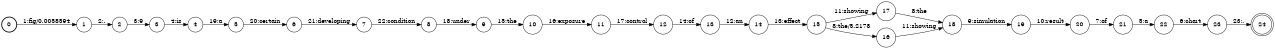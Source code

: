 digraph FST {
rankdir = LR;
size = "8.5,11";
label = "";
center = 1;
orientation = Portrait;
ranksep = "0.4";
nodesep = "0.25";
0 [label = "0", shape = circle, style = bold, fontsize = 14]
	0 -> 1 [label = "1:fig/0.0058594", fontsize = 14];
1 [label = "1", shape = circle, style = solid, fontsize = 14]
	1 -> 2 [label = "2:.", fontsize = 14];
2 [label = "2", shape = circle, style = solid, fontsize = 14]
	2 -> 3 [label = "3:9", fontsize = 14];
3 [label = "3", shape = circle, style = solid, fontsize = 14]
	3 -> 4 [label = "4:is", fontsize = 14];
4 [label = "4", shape = circle, style = solid, fontsize = 14]
	4 -> 5 [label = "19:a", fontsize = 14];
5 [label = "5", shape = circle, style = solid, fontsize = 14]
	5 -> 6 [label = "20:certain", fontsize = 14];
6 [label = "6", shape = circle, style = solid, fontsize = 14]
	6 -> 7 [label = "21:developing", fontsize = 14];
7 [label = "7", shape = circle, style = solid, fontsize = 14]
	7 -> 8 [label = "22:condition", fontsize = 14];
8 [label = "8", shape = circle, style = solid, fontsize = 14]
	8 -> 9 [label = "18:under", fontsize = 14];
9 [label = "9", shape = circle, style = solid, fontsize = 14]
	9 -> 10 [label = "15:the", fontsize = 14];
10 [label = "10", shape = circle, style = solid, fontsize = 14]
	10 -> 11 [label = "16:exposure", fontsize = 14];
11 [label = "11", shape = circle, style = solid, fontsize = 14]
	11 -> 12 [label = "17:control", fontsize = 14];
12 [label = "12", shape = circle, style = solid, fontsize = 14]
	12 -> 13 [label = "14:of", fontsize = 14];
13 [label = "13", shape = circle, style = solid, fontsize = 14]
	13 -> 14 [label = "12:an", fontsize = 14];
14 [label = "14", shape = circle, style = solid, fontsize = 14]
	14 -> 15 [label = "13:effect", fontsize = 14];
15 [label = "15", shape = circle, style = solid, fontsize = 14]
	15 -> 17 [label = "11:showing", fontsize = 14];
	15 -> 16 [label = "8:the/5.2178", fontsize = 14];
16 [label = "16", shape = circle, style = solid, fontsize = 14]
	16 -> 18 [label = "11:showing", fontsize = 14];
17 [label = "17", shape = circle, style = solid, fontsize = 14]
	17 -> 18 [label = "8:the", fontsize = 14];
18 [label = "18", shape = circle, style = solid, fontsize = 14]
	18 -> 19 [label = "9:simulation", fontsize = 14];
19 [label = "19", shape = circle, style = solid, fontsize = 14]
	19 -> 20 [label = "10:result", fontsize = 14];
20 [label = "20", shape = circle, style = solid, fontsize = 14]
	20 -> 21 [label = "7:of", fontsize = 14];
21 [label = "21", shape = circle, style = solid, fontsize = 14]
	21 -> 22 [label = "5:a", fontsize = 14];
22 [label = "22", shape = circle, style = solid, fontsize = 14]
	22 -> 23 [label = "6:chart", fontsize = 14];
23 [label = "23", shape = circle, style = solid, fontsize = 14]
	23 -> 24 [label = "23:.", fontsize = 14];
24 [label = "24", shape = doublecircle, style = solid, fontsize = 14]
}
